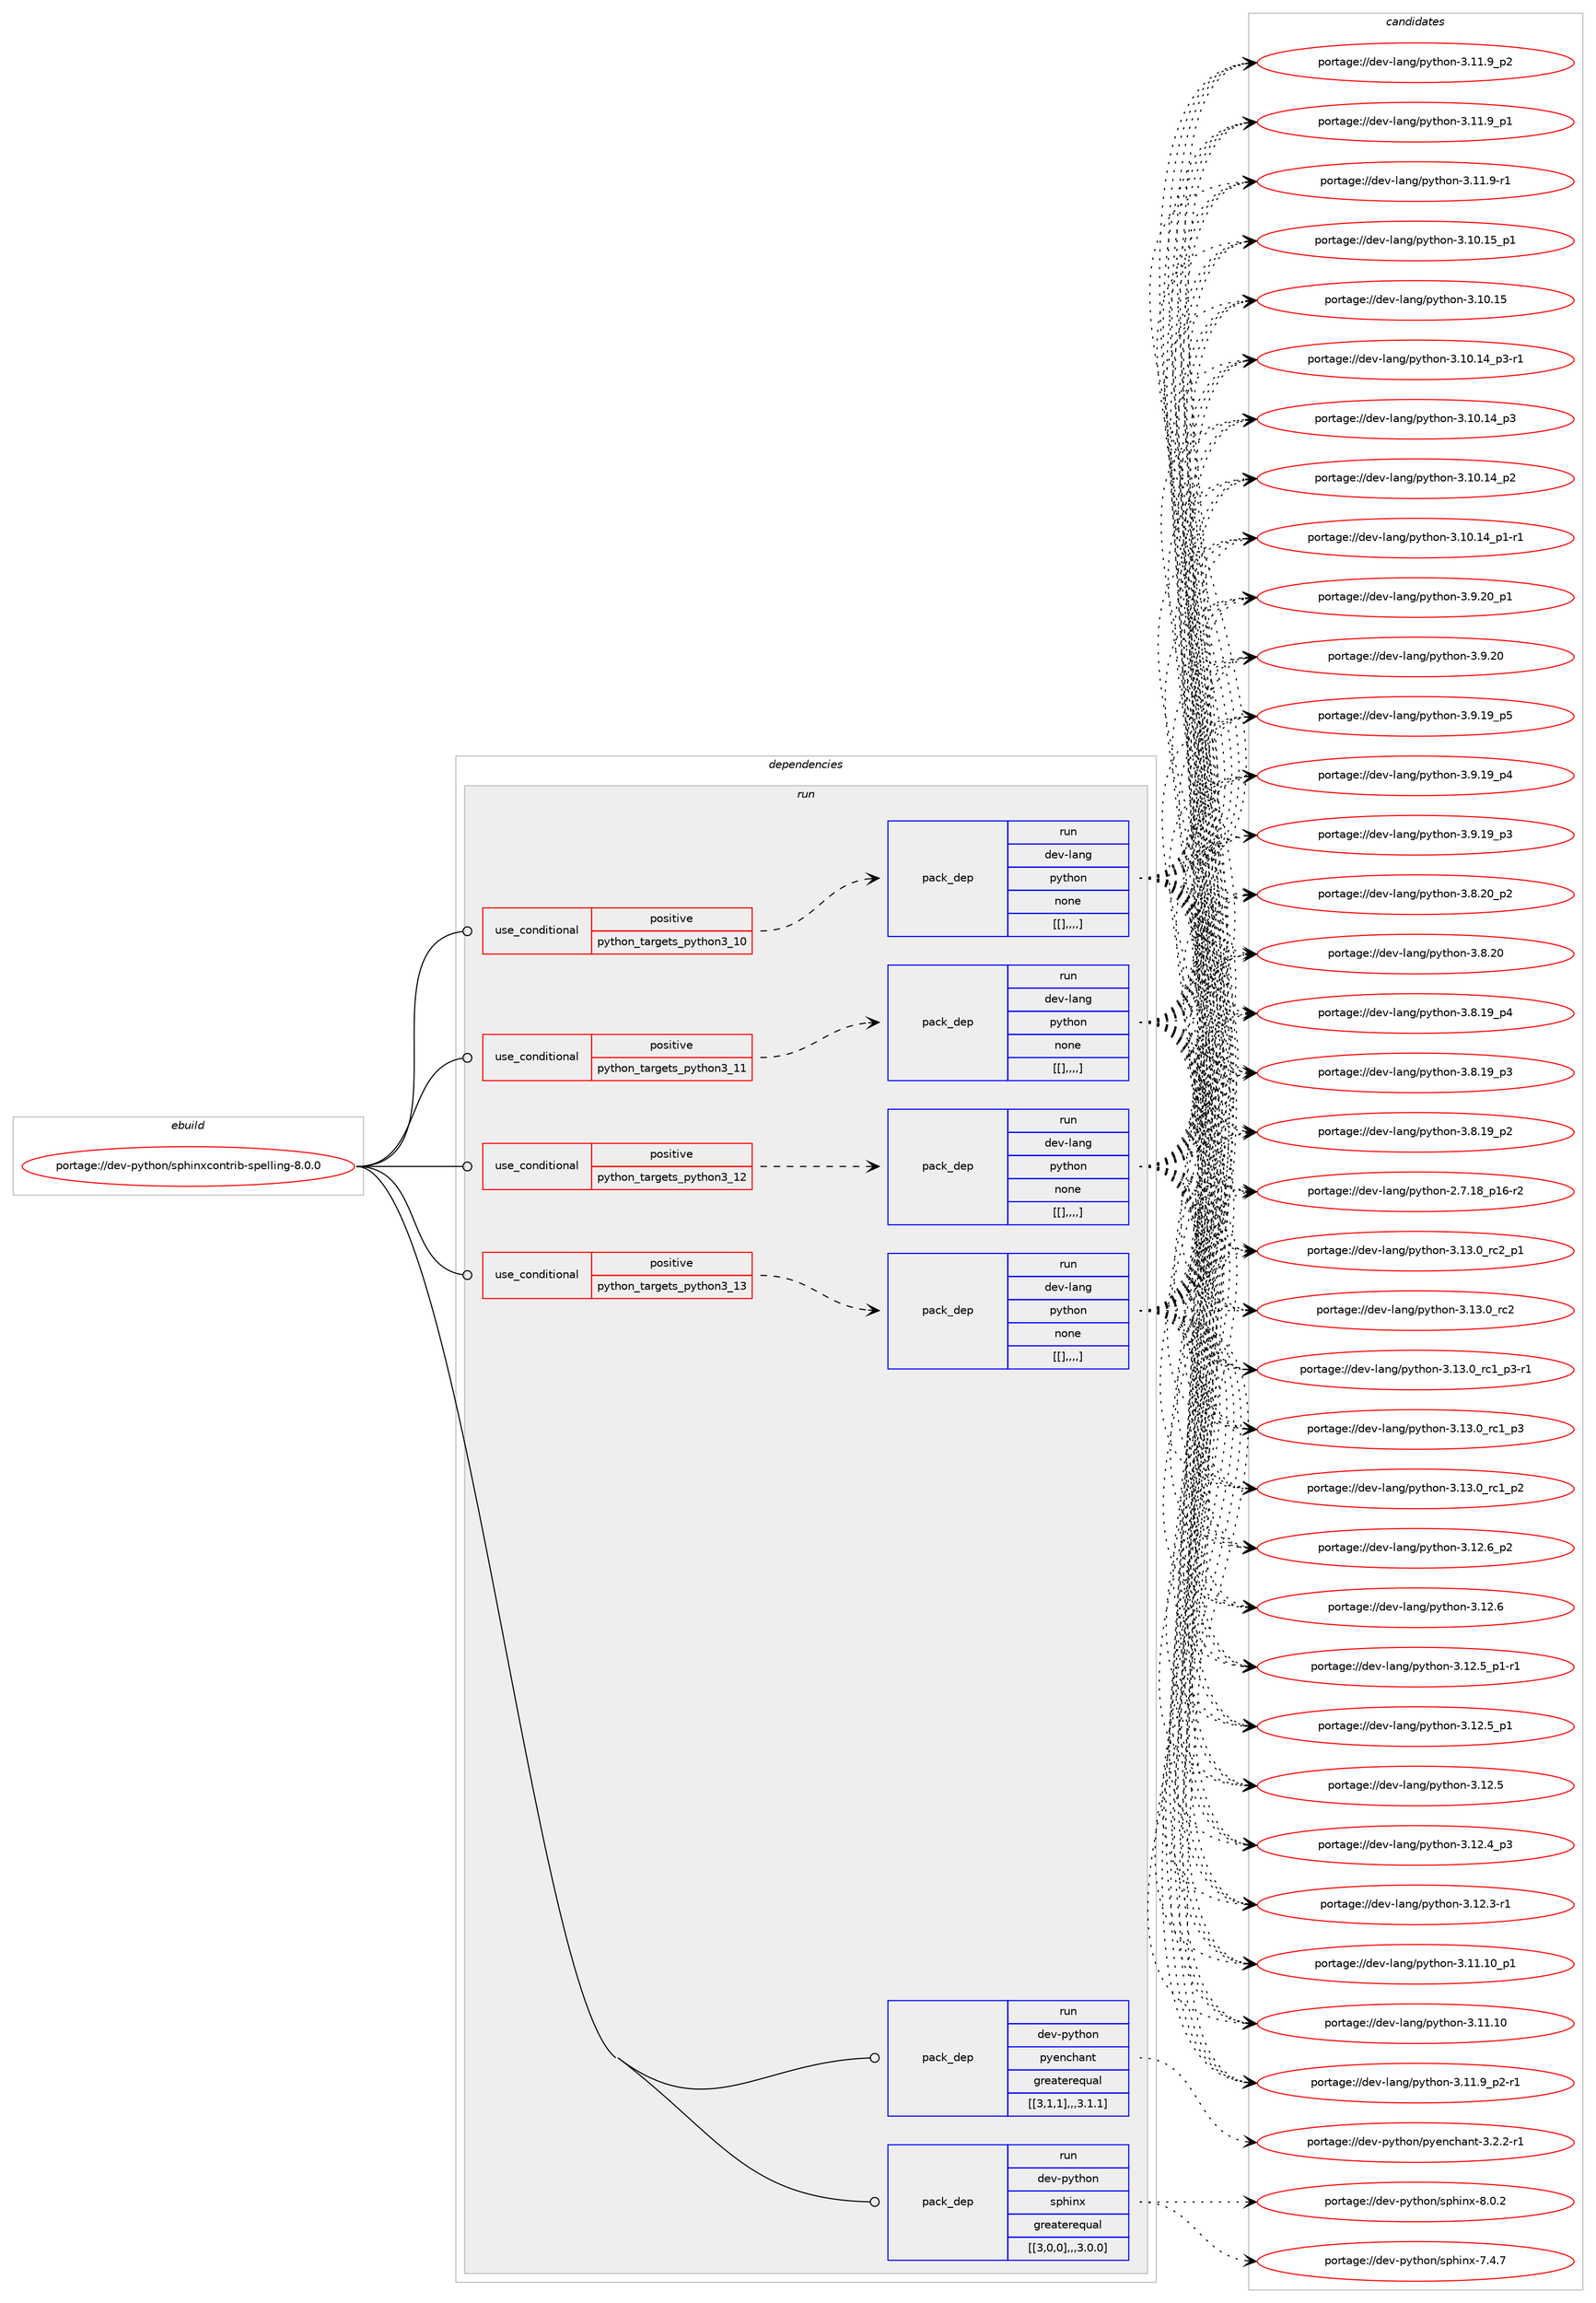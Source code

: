 digraph prolog {

# *************
# Graph options
# *************

newrank=true;
concentrate=true;
compound=true;
graph [rankdir=LR,fontname=Helvetica,fontsize=10,ranksep=1.5];#, ranksep=2.5, nodesep=0.2];
edge  [arrowhead=vee];
node  [fontname=Helvetica,fontsize=10];

# **********
# The ebuild
# **********

subgraph cluster_leftcol {
color=gray;
label=<<i>ebuild</i>>;
id [label="portage://dev-python/sphinxcontrib-spelling-8.0.0", color=red, width=4, href="../dev-python/sphinxcontrib-spelling-8.0.0.svg"];
}

# ****************
# The dependencies
# ****************

subgraph cluster_midcol {
color=gray;
label=<<i>dependencies</i>>;
subgraph cluster_compile {
fillcolor="#eeeeee";
style=filled;
label=<<i>compile</i>>;
}
subgraph cluster_compileandrun {
fillcolor="#eeeeee";
style=filled;
label=<<i>compile and run</i>>;
}
subgraph cluster_run {
fillcolor="#eeeeee";
style=filled;
label=<<i>run</i>>;
subgraph cond41654 {
dependency167510 [label=<<TABLE BORDER="0" CELLBORDER="1" CELLSPACING="0" CELLPADDING="4"><TR><TD ROWSPAN="3" CELLPADDING="10">use_conditional</TD></TR><TR><TD>positive</TD></TR><TR><TD>python_targets_python3_10</TD></TR></TABLE>>, shape=none, color=red];
subgraph pack124598 {
dependency167511 [label=<<TABLE BORDER="0" CELLBORDER="1" CELLSPACING="0" CELLPADDING="4" WIDTH="220"><TR><TD ROWSPAN="6" CELLPADDING="30">pack_dep</TD></TR><TR><TD WIDTH="110">run</TD></TR><TR><TD>dev-lang</TD></TR><TR><TD>python</TD></TR><TR><TD>none</TD></TR><TR><TD>[[],,,,]</TD></TR></TABLE>>, shape=none, color=blue];
}
dependency167510:e -> dependency167511:w [weight=20,style="dashed",arrowhead="vee"];
}
id:e -> dependency167510:w [weight=20,style="solid",arrowhead="odot"];
subgraph cond41655 {
dependency167512 [label=<<TABLE BORDER="0" CELLBORDER="1" CELLSPACING="0" CELLPADDING="4"><TR><TD ROWSPAN="3" CELLPADDING="10">use_conditional</TD></TR><TR><TD>positive</TD></TR><TR><TD>python_targets_python3_11</TD></TR></TABLE>>, shape=none, color=red];
subgraph pack124599 {
dependency167513 [label=<<TABLE BORDER="0" CELLBORDER="1" CELLSPACING="0" CELLPADDING="4" WIDTH="220"><TR><TD ROWSPAN="6" CELLPADDING="30">pack_dep</TD></TR><TR><TD WIDTH="110">run</TD></TR><TR><TD>dev-lang</TD></TR><TR><TD>python</TD></TR><TR><TD>none</TD></TR><TR><TD>[[],,,,]</TD></TR></TABLE>>, shape=none, color=blue];
}
dependency167512:e -> dependency167513:w [weight=20,style="dashed",arrowhead="vee"];
}
id:e -> dependency167512:w [weight=20,style="solid",arrowhead="odot"];
subgraph cond41656 {
dependency167514 [label=<<TABLE BORDER="0" CELLBORDER="1" CELLSPACING="0" CELLPADDING="4"><TR><TD ROWSPAN="3" CELLPADDING="10">use_conditional</TD></TR><TR><TD>positive</TD></TR><TR><TD>python_targets_python3_12</TD></TR></TABLE>>, shape=none, color=red];
subgraph pack124600 {
dependency167515 [label=<<TABLE BORDER="0" CELLBORDER="1" CELLSPACING="0" CELLPADDING="4" WIDTH="220"><TR><TD ROWSPAN="6" CELLPADDING="30">pack_dep</TD></TR><TR><TD WIDTH="110">run</TD></TR><TR><TD>dev-lang</TD></TR><TR><TD>python</TD></TR><TR><TD>none</TD></TR><TR><TD>[[],,,,]</TD></TR></TABLE>>, shape=none, color=blue];
}
dependency167514:e -> dependency167515:w [weight=20,style="dashed",arrowhead="vee"];
}
id:e -> dependency167514:w [weight=20,style="solid",arrowhead="odot"];
subgraph cond41657 {
dependency167516 [label=<<TABLE BORDER="0" CELLBORDER="1" CELLSPACING="0" CELLPADDING="4"><TR><TD ROWSPAN="3" CELLPADDING="10">use_conditional</TD></TR><TR><TD>positive</TD></TR><TR><TD>python_targets_python3_13</TD></TR></TABLE>>, shape=none, color=red];
subgraph pack124601 {
dependency167517 [label=<<TABLE BORDER="0" CELLBORDER="1" CELLSPACING="0" CELLPADDING="4" WIDTH="220"><TR><TD ROWSPAN="6" CELLPADDING="30">pack_dep</TD></TR><TR><TD WIDTH="110">run</TD></TR><TR><TD>dev-lang</TD></TR><TR><TD>python</TD></TR><TR><TD>none</TD></TR><TR><TD>[[],,,,]</TD></TR></TABLE>>, shape=none, color=blue];
}
dependency167516:e -> dependency167517:w [weight=20,style="dashed",arrowhead="vee"];
}
id:e -> dependency167516:w [weight=20,style="solid",arrowhead="odot"];
subgraph pack124602 {
dependency167518 [label=<<TABLE BORDER="0" CELLBORDER="1" CELLSPACING="0" CELLPADDING="4" WIDTH="220"><TR><TD ROWSPAN="6" CELLPADDING="30">pack_dep</TD></TR><TR><TD WIDTH="110">run</TD></TR><TR><TD>dev-python</TD></TR><TR><TD>pyenchant</TD></TR><TR><TD>greaterequal</TD></TR><TR><TD>[[3,1,1],,,3.1.1]</TD></TR></TABLE>>, shape=none, color=blue];
}
id:e -> dependency167518:w [weight=20,style="solid",arrowhead="odot"];
subgraph pack124603 {
dependency167519 [label=<<TABLE BORDER="0" CELLBORDER="1" CELLSPACING="0" CELLPADDING="4" WIDTH="220"><TR><TD ROWSPAN="6" CELLPADDING="30">pack_dep</TD></TR><TR><TD WIDTH="110">run</TD></TR><TR><TD>dev-python</TD></TR><TR><TD>sphinx</TD></TR><TR><TD>greaterequal</TD></TR><TR><TD>[[3,0,0],,,3.0.0]</TD></TR></TABLE>>, shape=none, color=blue];
}
id:e -> dependency167519:w [weight=20,style="solid",arrowhead="odot"];
}
}

# **************
# The candidates
# **************

subgraph cluster_choices {
rank=same;
color=gray;
label=<<i>candidates</i>>;

subgraph choice124598 {
color=black;
nodesep=1;
choice100101118451089711010347112121116104111110455146495146489511499509511249 [label="portage://dev-lang/python-3.13.0_rc2_p1", color=red, width=4,href="../dev-lang/python-3.13.0_rc2_p1.svg"];
choice10010111845108971101034711212111610411111045514649514648951149950 [label="portage://dev-lang/python-3.13.0_rc2", color=red, width=4,href="../dev-lang/python-3.13.0_rc2.svg"];
choice1001011184510897110103471121211161041111104551464951464895114994995112514511449 [label="portage://dev-lang/python-3.13.0_rc1_p3-r1", color=red, width=4,href="../dev-lang/python-3.13.0_rc1_p3-r1.svg"];
choice100101118451089711010347112121116104111110455146495146489511499499511251 [label="portage://dev-lang/python-3.13.0_rc1_p3", color=red, width=4,href="../dev-lang/python-3.13.0_rc1_p3.svg"];
choice100101118451089711010347112121116104111110455146495146489511499499511250 [label="portage://dev-lang/python-3.13.0_rc1_p2", color=red, width=4,href="../dev-lang/python-3.13.0_rc1_p2.svg"];
choice100101118451089711010347112121116104111110455146495046549511250 [label="portage://dev-lang/python-3.12.6_p2", color=red, width=4,href="../dev-lang/python-3.12.6_p2.svg"];
choice10010111845108971101034711212111610411111045514649504654 [label="portage://dev-lang/python-3.12.6", color=red, width=4,href="../dev-lang/python-3.12.6.svg"];
choice1001011184510897110103471121211161041111104551464950465395112494511449 [label="portage://dev-lang/python-3.12.5_p1-r1", color=red, width=4,href="../dev-lang/python-3.12.5_p1-r1.svg"];
choice100101118451089711010347112121116104111110455146495046539511249 [label="portage://dev-lang/python-3.12.5_p1", color=red, width=4,href="../dev-lang/python-3.12.5_p1.svg"];
choice10010111845108971101034711212111610411111045514649504653 [label="portage://dev-lang/python-3.12.5", color=red, width=4,href="../dev-lang/python-3.12.5.svg"];
choice100101118451089711010347112121116104111110455146495046529511251 [label="portage://dev-lang/python-3.12.4_p3", color=red, width=4,href="../dev-lang/python-3.12.4_p3.svg"];
choice100101118451089711010347112121116104111110455146495046514511449 [label="portage://dev-lang/python-3.12.3-r1", color=red, width=4,href="../dev-lang/python-3.12.3-r1.svg"];
choice10010111845108971101034711212111610411111045514649494649489511249 [label="portage://dev-lang/python-3.11.10_p1", color=red, width=4,href="../dev-lang/python-3.11.10_p1.svg"];
choice1001011184510897110103471121211161041111104551464949464948 [label="portage://dev-lang/python-3.11.10", color=red, width=4,href="../dev-lang/python-3.11.10.svg"];
choice1001011184510897110103471121211161041111104551464949465795112504511449 [label="portage://dev-lang/python-3.11.9_p2-r1", color=red, width=4,href="../dev-lang/python-3.11.9_p2-r1.svg"];
choice100101118451089711010347112121116104111110455146494946579511250 [label="portage://dev-lang/python-3.11.9_p2", color=red, width=4,href="../dev-lang/python-3.11.9_p2.svg"];
choice100101118451089711010347112121116104111110455146494946579511249 [label="portage://dev-lang/python-3.11.9_p1", color=red, width=4,href="../dev-lang/python-3.11.9_p1.svg"];
choice100101118451089711010347112121116104111110455146494946574511449 [label="portage://dev-lang/python-3.11.9-r1", color=red, width=4,href="../dev-lang/python-3.11.9-r1.svg"];
choice10010111845108971101034711212111610411111045514649484649539511249 [label="portage://dev-lang/python-3.10.15_p1", color=red, width=4,href="../dev-lang/python-3.10.15_p1.svg"];
choice1001011184510897110103471121211161041111104551464948464953 [label="portage://dev-lang/python-3.10.15", color=red, width=4,href="../dev-lang/python-3.10.15.svg"];
choice100101118451089711010347112121116104111110455146494846495295112514511449 [label="portage://dev-lang/python-3.10.14_p3-r1", color=red, width=4,href="../dev-lang/python-3.10.14_p3-r1.svg"];
choice10010111845108971101034711212111610411111045514649484649529511251 [label="portage://dev-lang/python-3.10.14_p3", color=red, width=4,href="../dev-lang/python-3.10.14_p3.svg"];
choice10010111845108971101034711212111610411111045514649484649529511250 [label="portage://dev-lang/python-3.10.14_p2", color=red, width=4,href="../dev-lang/python-3.10.14_p2.svg"];
choice100101118451089711010347112121116104111110455146494846495295112494511449 [label="portage://dev-lang/python-3.10.14_p1-r1", color=red, width=4,href="../dev-lang/python-3.10.14_p1-r1.svg"];
choice100101118451089711010347112121116104111110455146574650489511249 [label="portage://dev-lang/python-3.9.20_p1", color=red, width=4,href="../dev-lang/python-3.9.20_p1.svg"];
choice10010111845108971101034711212111610411111045514657465048 [label="portage://dev-lang/python-3.9.20", color=red, width=4,href="../dev-lang/python-3.9.20.svg"];
choice100101118451089711010347112121116104111110455146574649579511253 [label="portage://dev-lang/python-3.9.19_p5", color=red, width=4,href="../dev-lang/python-3.9.19_p5.svg"];
choice100101118451089711010347112121116104111110455146574649579511252 [label="portage://dev-lang/python-3.9.19_p4", color=red, width=4,href="../dev-lang/python-3.9.19_p4.svg"];
choice100101118451089711010347112121116104111110455146574649579511251 [label="portage://dev-lang/python-3.9.19_p3", color=red, width=4,href="../dev-lang/python-3.9.19_p3.svg"];
choice100101118451089711010347112121116104111110455146564650489511250 [label="portage://dev-lang/python-3.8.20_p2", color=red, width=4,href="../dev-lang/python-3.8.20_p2.svg"];
choice10010111845108971101034711212111610411111045514656465048 [label="portage://dev-lang/python-3.8.20", color=red, width=4,href="../dev-lang/python-3.8.20.svg"];
choice100101118451089711010347112121116104111110455146564649579511252 [label="portage://dev-lang/python-3.8.19_p4", color=red, width=4,href="../dev-lang/python-3.8.19_p4.svg"];
choice100101118451089711010347112121116104111110455146564649579511251 [label="portage://dev-lang/python-3.8.19_p3", color=red, width=4,href="../dev-lang/python-3.8.19_p3.svg"];
choice100101118451089711010347112121116104111110455146564649579511250 [label="portage://dev-lang/python-3.8.19_p2", color=red, width=4,href="../dev-lang/python-3.8.19_p2.svg"];
choice100101118451089711010347112121116104111110455046554649569511249544511450 [label="portage://dev-lang/python-2.7.18_p16-r2", color=red, width=4,href="../dev-lang/python-2.7.18_p16-r2.svg"];
dependency167511:e -> choice100101118451089711010347112121116104111110455146495146489511499509511249:w [style=dotted,weight="100"];
dependency167511:e -> choice10010111845108971101034711212111610411111045514649514648951149950:w [style=dotted,weight="100"];
dependency167511:e -> choice1001011184510897110103471121211161041111104551464951464895114994995112514511449:w [style=dotted,weight="100"];
dependency167511:e -> choice100101118451089711010347112121116104111110455146495146489511499499511251:w [style=dotted,weight="100"];
dependency167511:e -> choice100101118451089711010347112121116104111110455146495146489511499499511250:w [style=dotted,weight="100"];
dependency167511:e -> choice100101118451089711010347112121116104111110455146495046549511250:w [style=dotted,weight="100"];
dependency167511:e -> choice10010111845108971101034711212111610411111045514649504654:w [style=dotted,weight="100"];
dependency167511:e -> choice1001011184510897110103471121211161041111104551464950465395112494511449:w [style=dotted,weight="100"];
dependency167511:e -> choice100101118451089711010347112121116104111110455146495046539511249:w [style=dotted,weight="100"];
dependency167511:e -> choice10010111845108971101034711212111610411111045514649504653:w [style=dotted,weight="100"];
dependency167511:e -> choice100101118451089711010347112121116104111110455146495046529511251:w [style=dotted,weight="100"];
dependency167511:e -> choice100101118451089711010347112121116104111110455146495046514511449:w [style=dotted,weight="100"];
dependency167511:e -> choice10010111845108971101034711212111610411111045514649494649489511249:w [style=dotted,weight="100"];
dependency167511:e -> choice1001011184510897110103471121211161041111104551464949464948:w [style=dotted,weight="100"];
dependency167511:e -> choice1001011184510897110103471121211161041111104551464949465795112504511449:w [style=dotted,weight="100"];
dependency167511:e -> choice100101118451089711010347112121116104111110455146494946579511250:w [style=dotted,weight="100"];
dependency167511:e -> choice100101118451089711010347112121116104111110455146494946579511249:w [style=dotted,weight="100"];
dependency167511:e -> choice100101118451089711010347112121116104111110455146494946574511449:w [style=dotted,weight="100"];
dependency167511:e -> choice10010111845108971101034711212111610411111045514649484649539511249:w [style=dotted,weight="100"];
dependency167511:e -> choice1001011184510897110103471121211161041111104551464948464953:w [style=dotted,weight="100"];
dependency167511:e -> choice100101118451089711010347112121116104111110455146494846495295112514511449:w [style=dotted,weight="100"];
dependency167511:e -> choice10010111845108971101034711212111610411111045514649484649529511251:w [style=dotted,weight="100"];
dependency167511:e -> choice10010111845108971101034711212111610411111045514649484649529511250:w [style=dotted,weight="100"];
dependency167511:e -> choice100101118451089711010347112121116104111110455146494846495295112494511449:w [style=dotted,weight="100"];
dependency167511:e -> choice100101118451089711010347112121116104111110455146574650489511249:w [style=dotted,weight="100"];
dependency167511:e -> choice10010111845108971101034711212111610411111045514657465048:w [style=dotted,weight="100"];
dependency167511:e -> choice100101118451089711010347112121116104111110455146574649579511253:w [style=dotted,weight="100"];
dependency167511:e -> choice100101118451089711010347112121116104111110455146574649579511252:w [style=dotted,weight="100"];
dependency167511:e -> choice100101118451089711010347112121116104111110455146574649579511251:w [style=dotted,weight="100"];
dependency167511:e -> choice100101118451089711010347112121116104111110455146564650489511250:w [style=dotted,weight="100"];
dependency167511:e -> choice10010111845108971101034711212111610411111045514656465048:w [style=dotted,weight="100"];
dependency167511:e -> choice100101118451089711010347112121116104111110455146564649579511252:w [style=dotted,weight="100"];
dependency167511:e -> choice100101118451089711010347112121116104111110455146564649579511251:w [style=dotted,weight="100"];
dependency167511:e -> choice100101118451089711010347112121116104111110455146564649579511250:w [style=dotted,weight="100"];
dependency167511:e -> choice100101118451089711010347112121116104111110455046554649569511249544511450:w [style=dotted,weight="100"];
}
subgraph choice124599 {
color=black;
nodesep=1;
choice100101118451089711010347112121116104111110455146495146489511499509511249 [label="portage://dev-lang/python-3.13.0_rc2_p1", color=red, width=4,href="../dev-lang/python-3.13.0_rc2_p1.svg"];
choice10010111845108971101034711212111610411111045514649514648951149950 [label="portage://dev-lang/python-3.13.0_rc2", color=red, width=4,href="../dev-lang/python-3.13.0_rc2.svg"];
choice1001011184510897110103471121211161041111104551464951464895114994995112514511449 [label="portage://dev-lang/python-3.13.0_rc1_p3-r1", color=red, width=4,href="../dev-lang/python-3.13.0_rc1_p3-r1.svg"];
choice100101118451089711010347112121116104111110455146495146489511499499511251 [label="portage://dev-lang/python-3.13.0_rc1_p3", color=red, width=4,href="../dev-lang/python-3.13.0_rc1_p3.svg"];
choice100101118451089711010347112121116104111110455146495146489511499499511250 [label="portage://dev-lang/python-3.13.0_rc1_p2", color=red, width=4,href="../dev-lang/python-3.13.0_rc1_p2.svg"];
choice100101118451089711010347112121116104111110455146495046549511250 [label="portage://dev-lang/python-3.12.6_p2", color=red, width=4,href="../dev-lang/python-3.12.6_p2.svg"];
choice10010111845108971101034711212111610411111045514649504654 [label="portage://dev-lang/python-3.12.6", color=red, width=4,href="../dev-lang/python-3.12.6.svg"];
choice1001011184510897110103471121211161041111104551464950465395112494511449 [label="portage://dev-lang/python-3.12.5_p1-r1", color=red, width=4,href="../dev-lang/python-3.12.5_p1-r1.svg"];
choice100101118451089711010347112121116104111110455146495046539511249 [label="portage://dev-lang/python-3.12.5_p1", color=red, width=4,href="../dev-lang/python-3.12.5_p1.svg"];
choice10010111845108971101034711212111610411111045514649504653 [label="portage://dev-lang/python-3.12.5", color=red, width=4,href="../dev-lang/python-3.12.5.svg"];
choice100101118451089711010347112121116104111110455146495046529511251 [label="portage://dev-lang/python-3.12.4_p3", color=red, width=4,href="../dev-lang/python-3.12.4_p3.svg"];
choice100101118451089711010347112121116104111110455146495046514511449 [label="portage://dev-lang/python-3.12.3-r1", color=red, width=4,href="../dev-lang/python-3.12.3-r1.svg"];
choice10010111845108971101034711212111610411111045514649494649489511249 [label="portage://dev-lang/python-3.11.10_p1", color=red, width=4,href="../dev-lang/python-3.11.10_p1.svg"];
choice1001011184510897110103471121211161041111104551464949464948 [label="portage://dev-lang/python-3.11.10", color=red, width=4,href="../dev-lang/python-3.11.10.svg"];
choice1001011184510897110103471121211161041111104551464949465795112504511449 [label="portage://dev-lang/python-3.11.9_p2-r1", color=red, width=4,href="../dev-lang/python-3.11.9_p2-r1.svg"];
choice100101118451089711010347112121116104111110455146494946579511250 [label="portage://dev-lang/python-3.11.9_p2", color=red, width=4,href="../dev-lang/python-3.11.9_p2.svg"];
choice100101118451089711010347112121116104111110455146494946579511249 [label="portage://dev-lang/python-3.11.9_p1", color=red, width=4,href="../dev-lang/python-3.11.9_p1.svg"];
choice100101118451089711010347112121116104111110455146494946574511449 [label="portage://dev-lang/python-3.11.9-r1", color=red, width=4,href="../dev-lang/python-3.11.9-r1.svg"];
choice10010111845108971101034711212111610411111045514649484649539511249 [label="portage://dev-lang/python-3.10.15_p1", color=red, width=4,href="../dev-lang/python-3.10.15_p1.svg"];
choice1001011184510897110103471121211161041111104551464948464953 [label="portage://dev-lang/python-3.10.15", color=red, width=4,href="../dev-lang/python-3.10.15.svg"];
choice100101118451089711010347112121116104111110455146494846495295112514511449 [label="portage://dev-lang/python-3.10.14_p3-r1", color=red, width=4,href="../dev-lang/python-3.10.14_p3-r1.svg"];
choice10010111845108971101034711212111610411111045514649484649529511251 [label="portage://dev-lang/python-3.10.14_p3", color=red, width=4,href="../dev-lang/python-3.10.14_p3.svg"];
choice10010111845108971101034711212111610411111045514649484649529511250 [label="portage://dev-lang/python-3.10.14_p2", color=red, width=4,href="../dev-lang/python-3.10.14_p2.svg"];
choice100101118451089711010347112121116104111110455146494846495295112494511449 [label="portage://dev-lang/python-3.10.14_p1-r1", color=red, width=4,href="../dev-lang/python-3.10.14_p1-r1.svg"];
choice100101118451089711010347112121116104111110455146574650489511249 [label="portage://dev-lang/python-3.9.20_p1", color=red, width=4,href="../dev-lang/python-3.9.20_p1.svg"];
choice10010111845108971101034711212111610411111045514657465048 [label="portage://dev-lang/python-3.9.20", color=red, width=4,href="../dev-lang/python-3.9.20.svg"];
choice100101118451089711010347112121116104111110455146574649579511253 [label="portage://dev-lang/python-3.9.19_p5", color=red, width=4,href="../dev-lang/python-3.9.19_p5.svg"];
choice100101118451089711010347112121116104111110455146574649579511252 [label="portage://dev-lang/python-3.9.19_p4", color=red, width=4,href="../dev-lang/python-3.9.19_p4.svg"];
choice100101118451089711010347112121116104111110455146574649579511251 [label="portage://dev-lang/python-3.9.19_p3", color=red, width=4,href="../dev-lang/python-3.9.19_p3.svg"];
choice100101118451089711010347112121116104111110455146564650489511250 [label="portage://dev-lang/python-3.8.20_p2", color=red, width=4,href="../dev-lang/python-3.8.20_p2.svg"];
choice10010111845108971101034711212111610411111045514656465048 [label="portage://dev-lang/python-3.8.20", color=red, width=4,href="../dev-lang/python-3.8.20.svg"];
choice100101118451089711010347112121116104111110455146564649579511252 [label="portage://dev-lang/python-3.8.19_p4", color=red, width=4,href="../dev-lang/python-3.8.19_p4.svg"];
choice100101118451089711010347112121116104111110455146564649579511251 [label="portage://dev-lang/python-3.8.19_p3", color=red, width=4,href="../dev-lang/python-3.8.19_p3.svg"];
choice100101118451089711010347112121116104111110455146564649579511250 [label="portage://dev-lang/python-3.8.19_p2", color=red, width=4,href="../dev-lang/python-3.8.19_p2.svg"];
choice100101118451089711010347112121116104111110455046554649569511249544511450 [label="portage://dev-lang/python-2.7.18_p16-r2", color=red, width=4,href="../dev-lang/python-2.7.18_p16-r2.svg"];
dependency167513:e -> choice100101118451089711010347112121116104111110455146495146489511499509511249:w [style=dotted,weight="100"];
dependency167513:e -> choice10010111845108971101034711212111610411111045514649514648951149950:w [style=dotted,weight="100"];
dependency167513:e -> choice1001011184510897110103471121211161041111104551464951464895114994995112514511449:w [style=dotted,weight="100"];
dependency167513:e -> choice100101118451089711010347112121116104111110455146495146489511499499511251:w [style=dotted,weight="100"];
dependency167513:e -> choice100101118451089711010347112121116104111110455146495146489511499499511250:w [style=dotted,weight="100"];
dependency167513:e -> choice100101118451089711010347112121116104111110455146495046549511250:w [style=dotted,weight="100"];
dependency167513:e -> choice10010111845108971101034711212111610411111045514649504654:w [style=dotted,weight="100"];
dependency167513:e -> choice1001011184510897110103471121211161041111104551464950465395112494511449:w [style=dotted,weight="100"];
dependency167513:e -> choice100101118451089711010347112121116104111110455146495046539511249:w [style=dotted,weight="100"];
dependency167513:e -> choice10010111845108971101034711212111610411111045514649504653:w [style=dotted,weight="100"];
dependency167513:e -> choice100101118451089711010347112121116104111110455146495046529511251:w [style=dotted,weight="100"];
dependency167513:e -> choice100101118451089711010347112121116104111110455146495046514511449:w [style=dotted,weight="100"];
dependency167513:e -> choice10010111845108971101034711212111610411111045514649494649489511249:w [style=dotted,weight="100"];
dependency167513:e -> choice1001011184510897110103471121211161041111104551464949464948:w [style=dotted,weight="100"];
dependency167513:e -> choice1001011184510897110103471121211161041111104551464949465795112504511449:w [style=dotted,weight="100"];
dependency167513:e -> choice100101118451089711010347112121116104111110455146494946579511250:w [style=dotted,weight="100"];
dependency167513:e -> choice100101118451089711010347112121116104111110455146494946579511249:w [style=dotted,weight="100"];
dependency167513:e -> choice100101118451089711010347112121116104111110455146494946574511449:w [style=dotted,weight="100"];
dependency167513:e -> choice10010111845108971101034711212111610411111045514649484649539511249:w [style=dotted,weight="100"];
dependency167513:e -> choice1001011184510897110103471121211161041111104551464948464953:w [style=dotted,weight="100"];
dependency167513:e -> choice100101118451089711010347112121116104111110455146494846495295112514511449:w [style=dotted,weight="100"];
dependency167513:e -> choice10010111845108971101034711212111610411111045514649484649529511251:w [style=dotted,weight="100"];
dependency167513:e -> choice10010111845108971101034711212111610411111045514649484649529511250:w [style=dotted,weight="100"];
dependency167513:e -> choice100101118451089711010347112121116104111110455146494846495295112494511449:w [style=dotted,weight="100"];
dependency167513:e -> choice100101118451089711010347112121116104111110455146574650489511249:w [style=dotted,weight="100"];
dependency167513:e -> choice10010111845108971101034711212111610411111045514657465048:w [style=dotted,weight="100"];
dependency167513:e -> choice100101118451089711010347112121116104111110455146574649579511253:w [style=dotted,weight="100"];
dependency167513:e -> choice100101118451089711010347112121116104111110455146574649579511252:w [style=dotted,weight="100"];
dependency167513:e -> choice100101118451089711010347112121116104111110455146574649579511251:w [style=dotted,weight="100"];
dependency167513:e -> choice100101118451089711010347112121116104111110455146564650489511250:w [style=dotted,weight="100"];
dependency167513:e -> choice10010111845108971101034711212111610411111045514656465048:w [style=dotted,weight="100"];
dependency167513:e -> choice100101118451089711010347112121116104111110455146564649579511252:w [style=dotted,weight="100"];
dependency167513:e -> choice100101118451089711010347112121116104111110455146564649579511251:w [style=dotted,weight="100"];
dependency167513:e -> choice100101118451089711010347112121116104111110455146564649579511250:w [style=dotted,weight="100"];
dependency167513:e -> choice100101118451089711010347112121116104111110455046554649569511249544511450:w [style=dotted,weight="100"];
}
subgraph choice124600 {
color=black;
nodesep=1;
choice100101118451089711010347112121116104111110455146495146489511499509511249 [label="portage://dev-lang/python-3.13.0_rc2_p1", color=red, width=4,href="../dev-lang/python-3.13.0_rc2_p1.svg"];
choice10010111845108971101034711212111610411111045514649514648951149950 [label="portage://dev-lang/python-3.13.0_rc2", color=red, width=4,href="../dev-lang/python-3.13.0_rc2.svg"];
choice1001011184510897110103471121211161041111104551464951464895114994995112514511449 [label="portage://dev-lang/python-3.13.0_rc1_p3-r1", color=red, width=4,href="../dev-lang/python-3.13.0_rc1_p3-r1.svg"];
choice100101118451089711010347112121116104111110455146495146489511499499511251 [label="portage://dev-lang/python-3.13.0_rc1_p3", color=red, width=4,href="../dev-lang/python-3.13.0_rc1_p3.svg"];
choice100101118451089711010347112121116104111110455146495146489511499499511250 [label="portage://dev-lang/python-3.13.0_rc1_p2", color=red, width=4,href="../dev-lang/python-3.13.0_rc1_p2.svg"];
choice100101118451089711010347112121116104111110455146495046549511250 [label="portage://dev-lang/python-3.12.6_p2", color=red, width=4,href="../dev-lang/python-3.12.6_p2.svg"];
choice10010111845108971101034711212111610411111045514649504654 [label="portage://dev-lang/python-3.12.6", color=red, width=4,href="../dev-lang/python-3.12.6.svg"];
choice1001011184510897110103471121211161041111104551464950465395112494511449 [label="portage://dev-lang/python-3.12.5_p1-r1", color=red, width=4,href="../dev-lang/python-3.12.5_p1-r1.svg"];
choice100101118451089711010347112121116104111110455146495046539511249 [label="portage://dev-lang/python-3.12.5_p1", color=red, width=4,href="../dev-lang/python-3.12.5_p1.svg"];
choice10010111845108971101034711212111610411111045514649504653 [label="portage://dev-lang/python-3.12.5", color=red, width=4,href="../dev-lang/python-3.12.5.svg"];
choice100101118451089711010347112121116104111110455146495046529511251 [label="portage://dev-lang/python-3.12.4_p3", color=red, width=4,href="../dev-lang/python-3.12.4_p3.svg"];
choice100101118451089711010347112121116104111110455146495046514511449 [label="portage://dev-lang/python-3.12.3-r1", color=red, width=4,href="../dev-lang/python-3.12.3-r1.svg"];
choice10010111845108971101034711212111610411111045514649494649489511249 [label="portage://dev-lang/python-3.11.10_p1", color=red, width=4,href="../dev-lang/python-3.11.10_p1.svg"];
choice1001011184510897110103471121211161041111104551464949464948 [label="portage://dev-lang/python-3.11.10", color=red, width=4,href="../dev-lang/python-3.11.10.svg"];
choice1001011184510897110103471121211161041111104551464949465795112504511449 [label="portage://dev-lang/python-3.11.9_p2-r1", color=red, width=4,href="../dev-lang/python-3.11.9_p2-r1.svg"];
choice100101118451089711010347112121116104111110455146494946579511250 [label="portage://dev-lang/python-3.11.9_p2", color=red, width=4,href="../dev-lang/python-3.11.9_p2.svg"];
choice100101118451089711010347112121116104111110455146494946579511249 [label="portage://dev-lang/python-3.11.9_p1", color=red, width=4,href="../dev-lang/python-3.11.9_p1.svg"];
choice100101118451089711010347112121116104111110455146494946574511449 [label="portage://dev-lang/python-3.11.9-r1", color=red, width=4,href="../dev-lang/python-3.11.9-r1.svg"];
choice10010111845108971101034711212111610411111045514649484649539511249 [label="portage://dev-lang/python-3.10.15_p1", color=red, width=4,href="../dev-lang/python-3.10.15_p1.svg"];
choice1001011184510897110103471121211161041111104551464948464953 [label="portage://dev-lang/python-3.10.15", color=red, width=4,href="../dev-lang/python-3.10.15.svg"];
choice100101118451089711010347112121116104111110455146494846495295112514511449 [label="portage://dev-lang/python-3.10.14_p3-r1", color=red, width=4,href="../dev-lang/python-3.10.14_p3-r1.svg"];
choice10010111845108971101034711212111610411111045514649484649529511251 [label="portage://dev-lang/python-3.10.14_p3", color=red, width=4,href="../dev-lang/python-3.10.14_p3.svg"];
choice10010111845108971101034711212111610411111045514649484649529511250 [label="portage://dev-lang/python-3.10.14_p2", color=red, width=4,href="../dev-lang/python-3.10.14_p2.svg"];
choice100101118451089711010347112121116104111110455146494846495295112494511449 [label="portage://dev-lang/python-3.10.14_p1-r1", color=red, width=4,href="../dev-lang/python-3.10.14_p1-r1.svg"];
choice100101118451089711010347112121116104111110455146574650489511249 [label="portage://dev-lang/python-3.9.20_p1", color=red, width=4,href="../dev-lang/python-3.9.20_p1.svg"];
choice10010111845108971101034711212111610411111045514657465048 [label="portage://dev-lang/python-3.9.20", color=red, width=4,href="../dev-lang/python-3.9.20.svg"];
choice100101118451089711010347112121116104111110455146574649579511253 [label="portage://dev-lang/python-3.9.19_p5", color=red, width=4,href="../dev-lang/python-3.9.19_p5.svg"];
choice100101118451089711010347112121116104111110455146574649579511252 [label="portage://dev-lang/python-3.9.19_p4", color=red, width=4,href="../dev-lang/python-3.9.19_p4.svg"];
choice100101118451089711010347112121116104111110455146574649579511251 [label="portage://dev-lang/python-3.9.19_p3", color=red, width=4,href="../dev-lang/python-3.9.19_p3.svg"];
choice100101118451089711010347112121116104111110455146564650489511250 [label="portage://dev-lang/python-3.8.20_p2", color=red, width=4,href="../dev-lang/python-3.8.20_p2.svg"];
choice10010111845108971101034711212111610411111045514656465048 [label="portage://dev-lang/python-3.8.20", color=red, width=4,href="../dev-lang/python-3.8.20.svg"];
choice100101118451089711010347112121116104111110455146564649579511252 [label="portage://dev-lang/python-3.8.19_p4", color=red, width=4,href="../dev-lang/python-3.8.19_p4.svg"];
choice100101118451089711010347112121116104111110455146564649579511251 [label="portage://dev-lang/python-3.8.19_p3", color=red, width=4,href="../dev-lang/python-3.8.19_p3.svg"];
choice100101118451089711010347112121116104111110455146564649579511250 [label="portage://dev-lang/python-3.8.19_p2", color=red, width=4,href="../dev-lang/python-3.8.19_p2.svg"];
choice100101118451089711010347112121116104111110455046554649569511249544511450 [label="portage://dev-lang/python-2.7.18_p16-r2", color=red, width=4,href="../dev-lang/python-2.7.18_p16-r2.svg"];
dependency167515:e -> choice100101118451089711010347112121116104111110455146495146489511499509511249:w [style=dotted,weight="100"];
dependency167515:e -> choice10010111845108971101034711212111610411111045514649514648951149950:w [style=dotted,weight="100"];
dependency167515:e -> choice1001011184510897110103471121211161041111104551464951464895114994995112514511449:w [style=dotted,weight="100"];
dependency167515:e -> choice100101118451089711010347112121116104111110455146495146489511499499511251:w [style=dotted,weight="100"];
dependency167515:e -> choice100101118451089711010347112121116104111110455146495146489511499499511250:w [style=dotted,weight="100"];
dependency167515:e -> choice100101118451089711010347112121116104111110455146495046549511250:w [style=dotted,weight="100"];
dependency167515:e -> choice10010111845108971101034711212111610411111045514649504654:w [style=dotted,weight="100"];
dependency167515:e -> choice1001011184510897110103471121211161041111104551464950465395112494511449:w [style=dotted,weight="100"];
dependency167515:e -> choice100101118451089711010347112121116104111110455146495046539511249:w [style=dotted,weight="100"];
dependency167515:e -> choice10010111845108971101034711212111610411111045514649504653:w [style=dotted,weight="100"];
dependency167515:e -> choice100101118451089711010347112121116104111110455146495046529511251:w [style=dotted,weight="100"];
dependency167515:e -> choice100101118451089711010347112121116104111110455146495046514511449:w [style=dotted,weight="100"];
dependency167515:e -> choice10010111845108971101034711212111610411111045514649494649489511249:w [style=dotted,weight="100"];
dependency167515:e -> choice1001011184510897110103471121211161041111104551464949464948:w [style=dotted,weight="100"];
dependency167515:e -> choice1001011184510897110103471121211161041111104551464949465795112504511449:w [style=dotted,weight="100"];
dependency167515:e -> choice100101118451089711010347112121116104111110455146494946579511250:w [style=dotted,weight="100"];
dependency167515:e -> choice100101118451089711010347112121116104111110455146494946579511249:w [style=dotted,weight="100"];
dependency167515:e -> choice100101118451089711010347112121116104111110455146494946574511449:w [style=dotted,weight="100"];
dependency167515:e -> choice10010111845108971101034711212111610411111045514649484649539511249:w [style=dotted,weight="100"];
dependency167515:e -> choice1001011184510897110103471121211161041111104551464948464953:w [style=dotted,weight="100"];
dependency167515:e -> choice100101118451089711010347112121116104111110455146494846495295112514511449:w [style=dotted,weight="100"];
dependency167515:e -> choice10010111845108971101034711212111610411111045514649484649529511251:w [style=dotted,weight="100"];
dependency167515:e -> choice10010111845108971101034711212111610411111045514649484649529511250:w [style=dotted,weight="100"];
dependency167515:e -> choice100101118451089711010347112121116104111110455146494846495295112494511449:w [style=dotted,weight="100"];
dependency167515:e -> choice100101118451089711010347112121116104111110455146574650489511249:w [style=dotted,weight="100"];
dependency167515:e -> choice10010111845108971101034711212111610411111045514657465048:w [style=dotted,weight="100"];
dependency167515:e -> choice100101118451089711010347112121116104111110455146574649579511253:w [style=dotted,weight="100"];
dependency167515:e -> choice100101118451089711010347112121116104111110455146574649579511252:w [style=dotted,weight="100"];
dependency167515:e -> choice100101118451089711010347112121116104111110455146574649579511251:w [style=dotted,weight="100"];
dependency167515:e -> choice100101118451089711010347112121116104111110455146564650489511250:w [style=dotted,weight="100"];
dependency167515:e -> choice10010111845108971101034711212111610411111045514656465048:w [style=dotted,weight="100"];
dependency167515:e -> choice100101118451089711010347112121116104111110455146564649579511252:w [style=dotted,weight="100"];
dependency167515:e -> choice100101118451089711010347112121116104111110455146564649579511251:w [style=dotted,weight="100"];
dependency167515:e -> choice100101118451089711010347112121116104111110455146564649579511250:w [style=dotted,weight="100"];
dependency167515:e -> choice100101118451089711010347112121116104111110455046554649569511249544511450:w [style=dotted,weight="100"];
}
subgraph choice124601 {
color=black;
nodesep=1;
choice100101118451089711010347112121116104111110455146495146489511499509511249 [label="portage://dev-lang/python-3.13.0_rc2_p1", color=red, width=4,href="../dev-lang/python-3.13.0_rc2_p1.svg"];
choice10010111845108971101034711212111610411111045514649514648951149950 [label="portage://dev-lang/python-3.13.0_rc2", color=red, width=4,href="../dev-lang/python-3.13.0_rc2.svg"];
choice1001011184510897110103471121211161041111104551464951464895114994995112514511449 [label="portage://dev-lang/python-3.13.0_rc1_p3-r1", color=red, width=4,href="../dev-lang/python-3.13.0_rc1_p3-r1.svg"];
choice100101118451089711010347112121116104111110455146495146489511499499511251 [label="portage://dev-lang/python-3.13.0_rc1_p3", color=red, width=4,href="../dev-lang/python-3.13.0_rc1_p3.svg"];
choice100101118451089711010347112121116104111110455146495146489511499499511250 [label="portage://dev-lang/python-3.13.0_rc1_p2", color=red, width=4,href="../dev-lang/python-3.13.0_rc1_p2.svg"];
choice100101118451089711010347112121116104111110455146495046549511250 [label="portage://dev-lang/python-3.12.6_p2", color=red, width=4,href="../dev-lang/python-3.12.6_p2.svg"];
choice10010111845108971101034711212111610411111045514649504654 [label="portage://dev-lang/python-3.12.6", color=red, width=4,href="../dev-lang/python-3.12.6.svg"];
choice1001011184510897110103471121211161041111104551464950465395112494511449 [label="portage://dev-lang/python-3.12.5_p1-r1", color=red, width=4,href="../dev-lang/python-3.12.5_p1-r1.svg"];
choice100101118451089711010347112121116104111110455146495046539511249 [label="portage://dev-lang/python-3.12.5_p1", color=red, width=4,href="../dev-lang/python-3.12.5_p1.svg"];
choice10010111845108971101034711212111610411111045514649504653 [label="portage://dev-lang/python-3.12.5", color=red, width=4,href="../dev-lang/python-3.12.5.svg"];
choice100101118451089711010347112121116104111110455146495046529511251 [label="portage://dev-lang/python-3.12.4_p3", color=red, width=4,href="../dev-lang/python-3.12.4_p3.svg"];
choice100101118451089711010347112121116104111110455146495046514511449 [label="portage://dev-lang/python-3.12.3-r1", color=red, width=4,href="../dev-lang/python-3.12.3-r1.svg"];
choice10010111845108971101034711212111610411111045514649494649489511249 [label="portage://dev-lang/python-3.11.10_p1", color=red, width=4,href="../dev-lang/python-3.11.10_p1.svg"];
choice1001011184510897110103471121211161041111104551464949464948 [label="portage://dev-lang/python-3.11.10", color=red, width=4,href="../dev-lang/python-3.11.10.svg"];
choice1001011184510897110103471121211161041111104551464949465795112504511449 [label="portage://dev-lang/python-3.11.9_p2-r1", color=red, width=4,href="../dev-lang/python-3.11.9_p2-r1.svg"];
choice100101118451089711010347112121116104111110455146494946579511250 [label="portage://dev-lang/python-3.11.9_p2", color=red, width=4,href="../dev-lang/python-3.11.9_p2.svg"];
choice100101118451089711010347112121116104111110455146494946579511249 [label="portage://dev-lang/python-3.11.9_p1", color=red, width=4,href="../dev-lang/python-3.11.9_p1.svg"];
choice100101118451089711010347112121116104111110455146494946574511449 [label="portage://dev-lang/python-3.11.9-r1", color=red, width=4,href="../dev-lang/python-3.11.9-r1.svg"];
choice10010111845108971101034711212111610411111045514649484649539511249 [label="portage://dev-lang/python-3.10.15_p1", color=red, width=4,href="../dev-lang/python-3.10.15_p1.svg"];
choice1001011184510897110103471121211161041111104551464948464953 [label="portage://dev-lang/python-3.10.15", color=red, width=4,href="../dev-lang/python-3.10.15.svg"];
choice100101118451089711010347112121116104111110455146494846495295112514511449 [label="portage://dev-lang/python-3.10.14_p3-r1", color=red, width=4,href="../dev-lang/python-3.10.14_p3-r1.svg"];
choice10010111845108971101034711212111610411111045514649484649529511251 [label="portage://dev-lang/python-3.10.14_p3", color=red, width=4,href="../dev-lang/python-3.10.14_p3.svg"];
choice10010111845108971101034711212111610411111045514649484649529511250 [label="portage://dev-lang/python-3.10.14_p2", color=red, width=4,href="../dev-lang/python-3.10.14_p2.svg"];
choice100101118451089711010347112121116104111110455146494846495295112494511449 [label="portage://dev-lang/python-3.10.14_p1-r1", color=red, width=4,href="../dev-lang/python-3.10.14_p1-r1.svg"];
choice100101118451089711010347112121116104111110455146574650489511249 [label="portage://dev-lang/python-3.9.20_p1", color=red, width=4,href="../dev-lang/python-3.9.20_p1.svg"];
choice10010111845108971101034711212111610411111045514657465048 [label="portage://dev-lang/python-3.9.20", color=red, width=4,href="../dev-lang/python-3.9.20.svg"];
choice100101118451089711010347112121116104111110455146574649579511253 [label="portage://dev-lang/python-3.9.19_p5", color=red, width=4,href="../dev-lang/python-3.9.19_p5.svg"];
choice100101118451089711010347112121116104111110455146574649579511252 [label="portage://dev-lang/python-3.9.19_p4", color=red, width=4,href="../dev-lang/python-3.9.19_p4.svg"];
choice100101118451089711010347112121116104111110455146574649579511251 [label="portage://dev-lang/python-3.9.19_p3", color=red, width=4,href="../dev-lang/python-3.9.19_p3.svg"];
choice100101118451089711010347112121116104111110455146564650489511250 [label="portage://dev-lang/python-3.8.20_p2", color=red, width=4,href="../dev-lang/python-3.8.20_p2.svg"];
choice10010111845108971101034711212111610411111045514656465048 [label="portage://dev-lang/python-3.8.20", color=red, width=4,href="../dev-lang/python-3.8.20.svg"];
choice100101118451089711010347112121116104111110455146564649579511252 [label="portage://dev-lang/python-3.8.19_p4", color=red, width=4,href="../dev-lang/python-3.8.19_p4.svg"];
choice100101118451089711010347112121116104111110455146564649579511251 [label="portage://dev-lang/python-3.8.19_p3", color=red, width=4,href="../dev-lang/python-3.8.19_p3.svg"];
choice100101118451089711010347112121116104111110455146564649579511250 [label="portage://dev-lang/python-3.8.19_p2", color=red, width=4,href="../dev-lang/python-3.8.19_p2.svg"];
choice100101118451089711010347112121116104111110455046554649569511249544511450 [label="portage://dev-lang/python-2.7.18_p16-r2", color=red, width=4,href="../dev-lang/python-2.7.18_p16-r2.svg"];
dependency167517:e -> choice100101118451089711010347112121116104111110455146495146489511499509511249:w [style=dotted,weight="100"];
dependency167517:e -> choice10010111845108971101034711212111610411111045514649514648951149950:w [style=dotted,weight="100"];
dependency167517:e -> choice1001011184510897110103471121211161041111104551464951464895114994995112514511449:w [style=dotted,weight="100"];
dependency167517:e -> choice100101118451089711010347112121116104111110455146495146489511499499511251:w [style=dotted,weight="100"];
dependency167517:e -> choice100101118451089711010347112121116104111110455146495146489511499499511250:w [style=dotted,weight="100"];
dependency167517:e -> choice100101118451089711010347112121116104111110455146495046549511250:w [style=dotted,weight="100"];
dependency167517:e -> choice10010111845108971101034711212111610411111045514649504654:w [style=dotted,weight="100"];
dependency167517:e -> choice1001011184510897110103471121211161041111104551464950465395112494511449:w [style=dotted,weight="100"];
dependency167517:e -> choice100101118451089711010347112121116104111110455146495046539511249:w [style=dotted,weight="100"];
dependency167517:e -> choice10010111845108971101034711212111610411111045514649504653:w [style=dotted,weight="100"];
dependency167517:e -> choice100101118451089711010347112121116104111110455146495046529511251:w [style=dotted,weight="100"];
dependency167517:e -> choice100101118451089711010347112121116104111110455146495046514511449:w [style=dotted,weight="100"];
dependency167517:e -> choice10010111845108971101034711212111610411111045514649494649489511249:w [style=dotted,weight="100"];
dependency167517:e -> choice1001011184510897110103471121211161041111104551464949464948:w [style=dotted,weight="100"];
dependency167517:e -> choice1001011184510897110103471121211161041111104551464949465795112504511449:w [style=dotted,weight="100"];
dependency167517:e -> choice100101118451089711010347112121116104111110455146494946579511250:w [style=dotted,weight="100"];
dependency167517:e -> choice100101118451089711010347112121116104111110455146494946579511249:w [style=dotted,weight="100"];
dependency167517:e -> choice100101118451089711010347112121116104111110455146494946574511449:w [style=dotted,weight="100"];
dependency167517:e -> choice10010111845108971101034711212111610411111045514649484649539511249:w [style=dotted,weight="100"];
dependency167517:e -> choice1001011184510897110103471121211161041111104551464948464953:w [style=dotted,weight="100"];
dependency167517:e -> choice100101118451089711010347112121116104111110455146494846495295112514511449:w [style=dotted,weight="100"];
dependency167517:e -> choice10010111845108971101034711212111610411111045514649484649529511251:w [style=dotted,weight="100"];
dependency167517:e -> choice10010111845108971101034711212111610411111045514649484649529511250:w [style=dotted,weight="100"];
dependency167517:e -> choice100101118451089711010347112121116104111110455146494846495295112494511449:w [style=dotted,weight="100"];
dependency167517:e -> choice100101118451089711010347112121116104111110455146574650489511249:w [style=dotted,weight="100"];
dependency167517:e -> choice10010111845108971101034711212111610411111045514657465048:w [style=dotted,weight="100"];
dependency167517:e -> choice100101118451089711010347112121116104111110455146574649579511253:w [style=dotted,weight="100"];
dependency167517:e -> choice100101118451089711010347112121116104111110455146574649579511252:w [style=dotted,weight="100"];
dependency167517:e -> choice100101118451089711010347112121116104111110455146574649579511251:w [style=dotted,weight="100"];
dependency167517:e -> choice100101118451089711010347112121116104111110455146564650489511250:w [style=dotted,weight="100"];
dependency167517:e -> choice10010111845108971101034711212111610411111045514656465048:w [style=dotted,weight="100"];
dependency167517:e -> choice100101118451089711010347112121116104111110455146564649579511252:w [style=dotted,weight="100"];
dependency167517:e -> choice100101118451089711010347112121116104111110455146564649579511251:w [style=dotted,weight="100"];
dependency167517:e -> choice100101118451089711010347112121116104111110455146564649579511250:w [style=dotted,weight="100"];
dependency167517:e -> choice100101118451089711010347112121116104111110455046554649569511249544511450:w [style=dotted,weight="100"];
}
subgraph choice124602 {
color=black;
nodesep=1;
choice100101118451121211161041111104711212110111099104971101164551465046504511449 [label="portage://dev-python/pyenchant-3.2.2-r1", color=red, width=4,href="../dev-python/pyenchant-3.2.2-r1.svg"];
dependency167518:e -> choice100101118451121211161041111104711212110111099104971101164551465046504511449:w [style=dotted,weight="100"];
}
subgraph choice124603 {
color=black;
nodesep=1;
choice1001011184511212111610411111047115112104105110120455646484650 [label="portage://dev-python/sphinx-8.0.2", color=red, width=4,href="../dev-python/sphinx-8.0.2.svg"];
choice1001011184511212111610411111047115112104105110120455546524655 [label="portage://dev-python/sphinx-7.4.7", color=red, width=4,href="../dev-python/sphinx-7.4.7.svg"];
dependency167519:e -> choice1001011184511212111610411111047115112104105110120455646484650:w [style=dotted,weight="100"];
dependency167519:e -> choice1001011184511212111610411111047115112104105110120455546524655:w [style=dotted,weight="100"];
}
}

}
